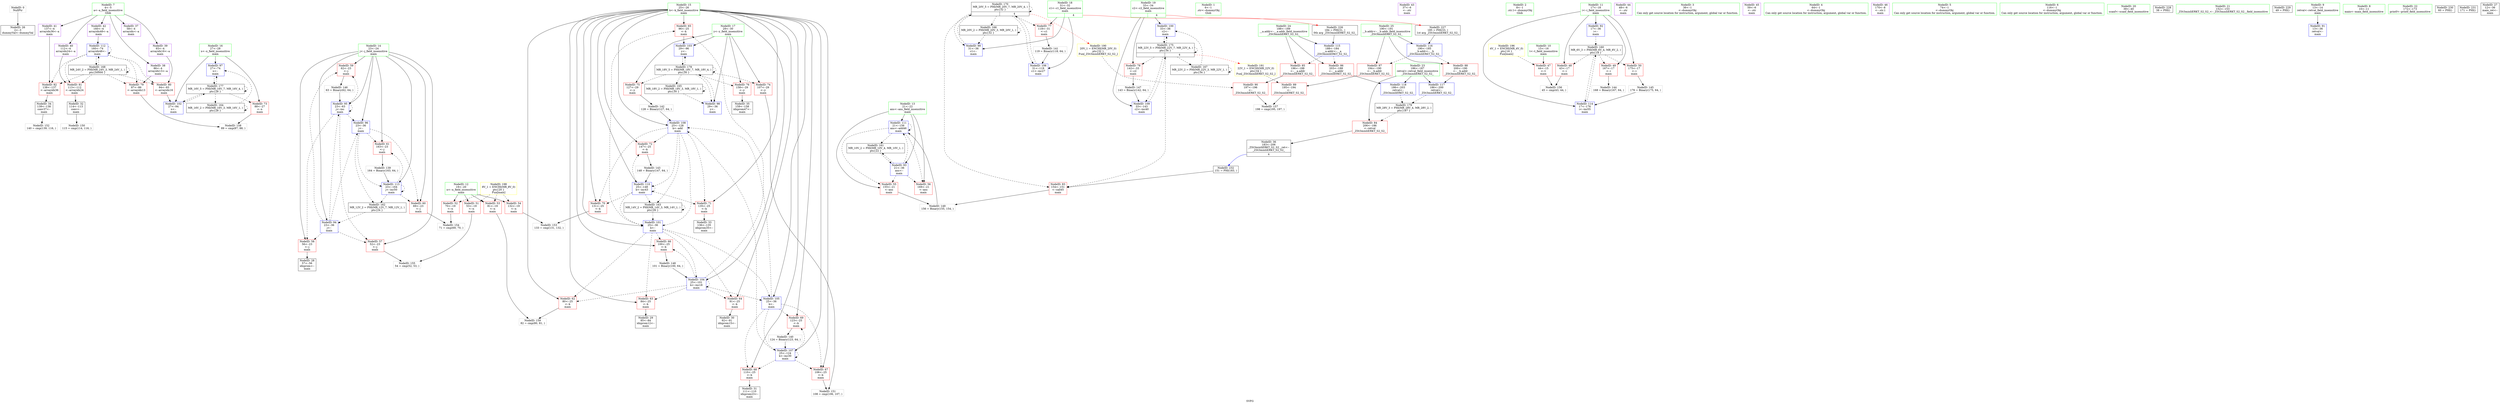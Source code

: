 digraph "SVFG" {
	label="SVFG";

	Node0x562db0909210 [shape=record,color=grey,label="{NodeID: 0\nNullPtr}"];
	Node0x562db0909210 -> Node0x562db0925ad0[style=solid];
	Node0x562db0926db0 [shape=record,color=blue,label="{NodeID: 97\n27\<--74\nx\<--\nmain\n}"];
	Node0x562db0926db0 -> Node0x562db093a9a0[style=dashed];
	Node0x562db0909bd0 [shape=record,color=green,label="{NodeID: 14\n23\<--24\nj\<--j_field_insensitive\nmain\n}"];
	Node0x562db0909bd0 -> Node0x562db0928450[style=solid];
	Node0x562db0909bd0 -> Node0x562db0928520[style=solid];
	Node0x562db0909bd0 -> Node0x562db09285f0[style=solid];
	Node0x562db0909bd0 -> Node0x562db09286c0[style=solid];
	Node0x562db0909bd0 -> Node0x562db0928790[style=solid];
	Node0x562db0909bd0 -> Node0x562db092a260[style=solid];
	Node0x562db0909bd0 -> Node0x562db092a330[style=solid];
	Node0x562db0909bd0 -> Node0x562db0926ce0[style=solid];
	Node0x562db0909bd0 -> Node0x562db092ba00[style=solid];
	Node0x562db092b860 [shape=record,color=blue,label="{NodeID: 111\n21\<--156\nans\<--add46\nmain\n}"];
	Node0x562db092b860 -> Node0x562db09282b0[style=dashed];
	Node0x562db092b860 -> Node0x562db0928380[style=dashed];
	Node0x562db092b860 -> Node0x562db092b860[style=dashed];
	Node0x562db092b860 -> Node0x562db09359a0[style=dashed];
	Node0x562db0925ca0 [shape=record,color=black,label="{NodeID: 28\n57\<--56\nidxprom\<--\nmain\n}"];
	Node0x562db0926800 [shape=record,color=purple,label="{NodeID: 42\n160\<--4\narrayidx48\<--a\nmain\n}"];
	Node0x562db0926800 -> Node0x562db092b930[style=solid];
	Node0x562db092dab0 [shape=record,color=grey,label="{NodeID: 139\n164 = Binary(163, 64, )\n}"];
	Node0x562db092dab0 -> Node0x562db092ba00[style=solid];
	Node0x562db0928380 [shape=record,color=red,label="{NodeID: 56\n169\<--21\n\<--ans\nmain\n}"];
	Node0x562db092ef70 [shape=record,color=grey,label="{NodeID: 153\n133 = cmp(131, 132, )\n}"];
	Node0x562db0928ee0 [shape=record,color=red,label="{NodeID: 70\n131\<--25\n\<--k\nmain\n}"];
	Node0x562db0928ee0 -> Node0x562db092ef70[style=solid];
	Node0x562db09377a0 [shape=record,color=black,label="{NodeID: 167\nMR_22V_2 = PHI(MR_22V_3, MR_22V_1, )\npts\{34 \}\n}"];
	Node0x562db09377a0 -> Node0x562db0927020[style=dashed];
	Node0x562db09377a0 -> Node0x562db09377a0[style=dashed];
	Node0x562db0929a40 [shape=record,color=red,label="{NodeID: 84\n206\<--186\n\<--retval\n_ZSt3minIiERKT_S2_S2_\n}"];
	Node0x562db0929a40 -> Node0x562db0926320[style=solid];
	Node0x562db0908a50 [shape=record,color=green,label="{NodeID: 1\n6\<--1\n.str\<--dummyObj\nGlob }"];
	Node0x562db0926e80 [shape=record,color=blue,label="{NodeID: 98\n29\<--36\ny\<--\nmain\n}"];
	Node0x562db0926e80 -> Node0x562db093aea0[style=dashed];
	Node0x562db0925270 [shape=record,color=green,label="{NodeID: 15\n25\<--26\nk\<--k_field_insensitive\nmain\n}"];
	Node0x562db0925270 -> Node0x562db0928860[style=solid];
	Node0x562db0925270 -> Node0x562db0928930[style=solid];
	Node0x562db0925270 -> Node0x562db0928a00[style=solid];
	Node0x562db0925270 -> Node0x562db0928ad0[style=solid];
	Node0x562db0925270 -> Node0x562db0928ba0[style=solid];
	Node0x562db0925270 -> Node0x562db0928c70[style=solid];
	Node0x562db0925270 -> Node0x562db0928d40[style=solid];
	Node0x562db0925270 -> Node0x562db0928e10[style=solid];
	Node0x562db0925270 -> Node0x562db0928ee0[style=solid];
	Node0x562db0925270 -> Node0x562db0928fb0[style=solid];
	Node0x562db0925270 -> Node0x562db0929080[style=solid];
	Node0x562db0925270 -> Node0x562db09270f0[style=solid];
	Node0x562db0925270 -> Node0x562db0927360[style=solid];
	Node0x562db0925270 -> Node0x562db0927430[style=solid];
	Node0x562db0925270 -> Node0x562db092b520[style=solid];
	Node0x562db0925270 -> Node0x562db092b5f0[style=solid];
	Node0x562db0925270 -> Node0x562db092b790[style=solid];
	Node0x562db092b930 [shape=record,color=blue,label="{NodeID: 112\n160\<--74\narrayidx48\<--\nmain\n}"];
	Node0x562db092b930 -> Node0x562db0929630[style=dashed];
	Node0x562db092b930 -> Node0x562db0929700[style=dashed];
	Node0x562db092b930 -> Node0x562db09297d0[style=dashed];
	Node0x562db092b930 -> Node0x562db09298a0[style=dashed];
	Node0x562db092b930 -> Node0x562db092b930[style=dashed];
	Node0x562db092b930 -> Node0x562db0937ca0[style=dashed];
	Node0x562db0925d70 [shape=record,color=black,label="{NodeID: 29\n85\<--84\nidxprom12\<--\nmain\n}"];
	Node0x562db09268d0 [shape=record,color=purple,label="{NodeID: 43\n37\<--6\n\<--.str\nmain\n}"];
	Node0x562db092dbf0 [shape=record,color=grey,label="{NodeID: 140\n124 = Binary(123, 64, )\n}"];
	Node0x562db092dbf0 -> Node0x562db092b520[style=solid];
	Node0x562db0928450 [shape=record,color=red,label="{NodeID: 57\n52\<--23\n\<--j\nmain\n}"];
	Node0x562db0928450 -> Node0x562db092f270[style=solid];
	Node0x562db092f0f0 [shape=record,color=grey,label="{NodeID: 154\n71 = cmp(69, 70, )\n}"];
	Node0x562db0928fb0 [shape=record,color=red,label="{NodeID: 71\n135\<--25\n\<--k\nmain\n}"];
	Node0x562db0928fb0 -> Node0x562db09260b0[style=solid];
	Node0x562db0937ca0 [shape=record,color=black,label="{NodeID: 168\nMR_24V_2 = PHI(MR_24V_3, MR_24V_1, )\npts\{50000 \}\n}"];
	Node0x562db0937ca0 -> Node0x562db0929630[style=dashed];
	Node0x562db0937ca0 -> Node0x562db0929700[style=dashed];
	Node0x562db0937ca0 -> Node0x562db09297d0[style=dashed];
	Node0x562db0937ca0 -> Node0x562db09298a0[style=dashed];
	Node0x562db0937ca0 -> Node0x562db092b930[style=dashed];
	Node0x562db0937ca0 -> Node0x562db0937ca0[style=dashed];
	Node0x562db0929b10 [shape=record,color=red,label="{NodeID: 85\n196\<--188\n\<--__a.addr\n_ZSt3minIiERKT_S2_S2_\n}"];
	Node0x562db0929b10 -> Node0x562db0929f20[style=solid];
	Node0x562db09080d0 [shape=record,color=green,label="{NodeID: 2\n8\<--1\n.str.1\<--dummyObj\nGlob }"];
	Node0x562db0926f50 [shape=record,color=blue,label="{NodeID: 99\n31\<--36\nc1\<--\nmain\n}"];
	Node0x562db0926f50 -> Node0x562db09386a0[style=dashed];
	Node0x562db0925300 [shape=record,color=green,label="{NodeID: 16\n27\<--28\nx\<--x_field_insensitive\nmain\n}"];
	Node0x562db0925300 -> Node0x562db0929150[style=solid];
	Node0x562db0925300 -> Node0x562db0926db0[style=solid];
	Node0x562db0925300 -> Node0x562db09271c0[style=solid];
	Node0x562db092a7b0 [shape=record,color=yellow,style=double,label="{NodeID: 196\n4V_1 = ENCHI(MR_4V_0)\npts\{16 \}\nFun[main]}"];
	Node0x562db092a7b0 -> Node0x562db0926c10[style=dashed];
	Node0x562db092ba00 [shape=record,color=blue,label="{NodeID: 113\n23\<--164\nj\<--inc50\nmain\n}"];
	Node0x562db092ba00 -> Node0x562db09286c0[style=dashed];
	Node0x562db092ba00 -> Node0x562db0928790[style=dashed];
	Node0x562db092ba00 -> Node0x562db092ba00[style=dashed];
	Node0x562db092ba00 -> Node0x562db0935ea0[style=dashed];
	Node0x562db0925e40 [shape=record,color=black,label="{NodeID: 30\n92\<--91\nidxprom15\<--\nmain\n}"];
	Node0x562db09269a0 [shape=record,color=purple,label="{NodeID: 44\n48\<--6\n\<--.str\nmain\n}"];
	Node0x562db092dd70 [shape=record,color=grey,label="{NodeID: 141\n119 = Binary(118, 64, )\n}"];
	Node0x562db092dd70 -> Node0x562db092b450[style=solid];
	Node0x562db0928520 [shape=record,color=red,label="{NodeID: 58\n56\<--23\n\<--j\nmain\n}"];
	Node0x562db0928520 -> Node0x562db0925ca0[style=solid];
	Node0x562db092f270 [shape=record,color=grey,label="{NodeID: 155\n54 = cmp(52, 53, )\n}"];
	Node0x562db0929080 [shape=record,color=red,label="{NodeID: 72\n147\<--25\n\<--k\nmain\n}"];
	Node0x562db0929080 -> Node0x562db092e070[style=solid];
	Node0x562db0929be0 [shape=record,color=red,label="{NodeID: 86\n203\<--188\n\<--__a.addr\n_ZSt3minIiERKT_S2_S2_\n}"];
	Node0x562db0929be0 -> Node0x562db092be10[style=solid];
	Node0x562db0908160 [shape=record,color=green,label="{NodeID: 3\n36\<--1\n\<--dummyObj\nCan only get source location for instruction, argument, global var or function.}"];
	Node0x562db0927020 [shape=record,color=blue,label="{NodeID: 100\n33\<--36\nc2\<--\nmain\n}"];
	Node0x562db0927020 -> Node0x562db0939fa0[style=dashed];
	Node0x562db0925390 [shape=record,color=green,label="{NodeID: 17\n29\<--30\ny\<--y_field_insensitive\nmain\n}"];
	Node0x562db0925390 -> Node0x562db0929220[style=solid];
	Node0x562db0925390 -> Node0x562db09292f0[style=solid];
	Node0x562db0925390 -> Node0x562db09293c0[style=solid];
	Node0x562db0925390 -> Node0x562db0926e80[style=solid];
	Node0x562db0925390 -> Node0x562db0927290[style=solid];
	Node0x562db092bad0 [shape=record,color=blue,label="{NodeID: 114\n17\<--176\ni\<--inc55\nmain\n}"];
	Node0x562db092bad0 -> Node0x562db09354a0[style=dashed];
	Node0x562db0925f10 [shape=record,color=black,label="{NodeID: 31\n111\<--110\nidxprom23\<--\nmain\n}"];
	Node0x562db0926a70 [shape=record,color=purple,label="{NodeID: 45\n59\<--6\n\<--.str\nmain\n}"];
	Node0x562db092def0 [shape=record,color=grey,label="{NodeID: 142\n128 = Binary(127, 64, )\n}"];
	Node0x562db092def0 -> Node0x562db092b5f0[style=solid];
	Node0x562db09285f0 [shape=record,color=red,label="{NodeID: 59\n62\<--23\n\<--j\nmain\n}"];
	Node0x562db09285f0 -> Node0x562db092e4f0[style=solid];
	Node0x562db092f3f0 [shape=record,color=grey,label="{NodeID: 156\n45 = cmp(43, 44, )\n}"];
	Node0x562db0929150 [shape=record,color=red,label="{NodeID: 73\n88\<--27\n\<--x\nmain\n}"];
	Node0x562db0929150 -> Node0x562db092f6f0[style=solid];
	Node0x562db09386a0 [shape=record,color=black,label="{NodeID: 170\nMR_20V_5 = PHI(MR_20V_7, MR_20V_4, )\npts\{32 \}\n|{|<s6>4}}"];
	Node0x562db09386a0 -> Node0x562db0929490[style=dashed];
	Node0x562db09386a0 -> Node0x562db0929970[style=dashed];
	Node0x562db09386a0 -> Node0x562db0926f50[style=dashed];
	Node0x562db09386a0 -> Node0x562db092b450[style=dashed];
	Node0x562db09386a0 -> Node0x562db09372a0[style=dashed];
	Node0x562db09386a0 -> Node0x562db09386a0[style=dashed];
	Node0x562db09386a0:s6 -> Node0x562db093eea0[style=dashed,color=red];
	Node0x562db0929cb0 [shape=record,color=red,label="{NodeID: 87\n194\<--190\n\<--__b.addr\n_ZSt3minIiERKT_S2_S2_\n}"];
	Node0x562db0929cb0 -> Node0x562db0929e50[style=solid];
	Node0x562db0908340 [shape=record,color=green,label="{NodeID: 4\n64\<--1\n\<--dummyObj\nCan only get source location for instruction, argument, global var or function.}"];
	Node0x562db09270f0 [shape=record,color=blue,label="{NodeID: 101\n25\<--36\nk\<--\nmain\n}"];
	Node0x562db09270f0 -> Node0x562db0928860[style=dashed];
	Node0x562db09270f0 -> Node0x562db0928930[style=dashed];
	Node0x562db09270f0 -> Node0x562db0928a00[style=dashed];
	Node0x562db09270f0 -> Node0x562db0928ad0[style=dashed];
	Node0x562db09270f0 -> Node0x562db0928ba0[style=dashed];
	Node0x562db09270f0 -> Node0x562db0927360[style=dashed];
	Node0x562db09270f0 -> Node0x562db0927430[style=dashed];
	Node0x562db0925420 [shape=record,color=green,label="{NodeID: 18\n31\<--32\nc1\<--c1_field_insensitive\nmain\n|{|<s3>4}}"];
	Node0x562db0925420 -> Node0x562db0929490[style=solid];
	Node0x562db0925420 -> Node0x562db0926f50[style=solid];
	Node0x562db0925420 -> Node0x562db092b450[style=solid];
	Node0x562db0925420:s3 -> Node0x562db075b7b0[style=solid,color=red];
	Node0x562db092a970 [shape=record,color=yellow,style=double,label="{NodeID: 198\n8V_1 = ENCHI(MR_8V_0)\npts\{20 \}\nFun[main]}"];
	Node0x562db092a970 -> Node0x562db0927f70[style=dashed];
	Node0x562db092a970 -> Node0x562db0928040[style=dashed];
	Node0x562db092a970 -> Node0x562db0928110[style=dashed];
	Node0x562db092a970 -> Node0x562db09281e0[style=dashed];
	Node0x562db092bba0 [shape=record,color=blue,label="{NodeID: 115\n188\<--184\n__a.addr\<--__a\n_ZSt3minIiERKT_S2_S2_\n}"];
	Node0x562db092bba0 -> Node0x562db0929b10[style=dashed];
	Node0x562db092bba0 -> Node0x562db0929be0[style=dashed];
	Node0x562db0925fe0 [shape=record,color=black,label="{NodeID: 32\n114\<--113\nconv\<--\nmain\n}"];
	Node0x562db0925fe0 -> Node0x562db092eaf0[style=solid];
	Node0x562db0926b40 [shape=record,color=purple,label="{NodeID: 46\n170\<--8\n\<--.str.1\nmain\n}"];
	Node0x562db075b7b0 [shape=record,color=black,label="{NodeID: 226\n184 = PHI(31, )\n0th arg _ZSt3minIiERKT_S2_S2_ }"];
	Node0x562db075b7b0 -> Node0x562db092bba0[style=solid];
	Node0x562db092e070 [shape=record,color=grey,label="{NodeID: 143\n148 = Binary(147, 64, )\n}"];
	Node0x562db092e070 -> Node0x562db092b790[style=solid];
	Node0x562db09286c0 [shape=record,color=red,label="{NodeID: 60\n69\<--23\n\<--j\nmain\n}"];
	Node0x562db09286c0 -> Node0x562db092f0f0[style=solid];
	Node0x562db092f570 [shape=record,color=grey,label="{NodeID: 157\n198 = cmp(195, 197, )\n}"];
	Node0x562db0929220 [shape=record,color=red,label="{NodeID: 74\n107\<--29\n\<--y\nmain\n}"];
	Node0x562db0929220 -> Node0x562db092ec70[style=solid];
	Node0x562db0929d80 [shape=record,color=red,label="{NodeID: 88\n200\<--190\n\<--__b.addr\n_ZSt3minIiERKT_S2_S2_\n}"];
	Node0x562db0929d80 -> Node0x562db092bd40[style=solid];
	Node0x562db09083d0 [shape=record,color=green,label="{NodeID: 5\n74\<--1\n\<--dummyObj\nCan only get source location for instruction, argument, global var or function.}"];
	Node0x562db09271c0 [shape=record,color=blue,label="{NodeID: 102\n27\<--94\nx\<--\nmain\n}"];
	Node0x562db09271c0 -> Node0x562db093a9a0[style=dashed];
	Node0x562db09254f0 [shape=record,color=green,label="{NodeID: 19\n33\<--34\nc2\<--c2_field_insensitive\nmain\n|{|<s3>4}}"];
	Node0x562db09254f0 -> Node0x562db0929560[style=solid];
	Node0x562db09254f0 -> Node0x562db0927020[style=solid];
	Node0x562db09254f0 -> Node0x562db092b6c0[style=solid];
	Node0x562db09254f0:s3 -> Node0x562db094e200[style=solid,color=red];
	Node0x562db092bc70 [shape=record,color=blue,label="{NodeID: 116\n190\<--185\n__b.addr\<--__b\n_ZSt3minIiERKT_S2_S2_\n}"];
	Node0x562db092bc70 -> Node0x562db0929cb0[style=dashed];
	Node0x562db092bc70 -> Node0x562db0929d80[style=dashed];
	Node0x562db09260b0 [shape=record,color=black,label="{NodeID: 33\n136\<--135\nidxprom35\<--\nmain\n}"];
	Node0x562db0926c10 [shape=record,color=red,label="{NodeID: 47\n44\<--15\n\<--t\nmain\n}"];
	Node0x562db0926c10 -> Node0x562db092f3f0[style=solid];
	Node0x562db094e200 [shape=record,color=black,label="{NodeID: 227\n185 = PHI(33, )\n1st arg _ZSt3minIiERKT_S2_S2_ }"];
	Node0x562db094e200 -> Node0x562db092bc70[style=solid];
	Node0x562db092e1f0 [shape=record,color=grey,label="{NodeID: 144\n168 = Binary(167, 64, )\n}"];
	Node0x562db0928790 [shape=record,color=red,label="{NodeID: 61\n163\<--23\n\<--j\nmain\n}"];
	Node0x562db0928790 -> Node0x562db092dab0[style=solid];
	Node0x562db092f6f0 [shape=record,color=grey,label="{NodeID: 158\n89 = cmp(87, 88, )\n}"];
	Node0x562db09292f0 [shape=record,color=red,label="{NodeID: 75\n127\<--29\n\<--y\nmain\n}"];
	Node0x562db09292f0 -> Node0x562db092def0[style=solid];
	Node0x562db0929e50 [shape=record,color=red,label="{NodeID: 89\n195\<--194\n\<--\n_ZSt3minIiERKT_S2_S2_\n}"];
	Node0x562db0929e50 -> Node0x562db092f570[style=solid];
	Node0x562db0908460 [shape=record,color=green,label="{NodeID: 6\n116\<--1\n\<--dummyObj\nCan only get source location for instruction, argument, global var or function.}"];
	Node0x562db0927290 [shape=record,color=blue,label="{NodeID: 103\n29\<--96\ny\<--\nmain\n}"];
	Node0x562db0927290 -> Node0x562db093aea0[style=dashed];
	Node0x562db09255c0 [shape=record,color=green,label="{NodeID: 20\n39\<--40\nscanf\<--scanf_field_insensitive\n}"];
	Node0x562db092bd40 [shape=record,color=blue,label="{NodeID: 117\n186\<--200\nretval\<--\n_ZSt3minIiERKT_S2_S2_\n}"];
	Node0x562db092bd40 -> Node0x562db093b3a0[style=dashed];
	Node0x562db0926180 [shape=record,color=black,label="{NodeID: 34\n139\<--138\nconv37\<--\nmain\n}"];
	Node0x562db0926180 -> Node0x562db092edf0[style=solid];
	Node0x562db0927d00 [shape=record,color=red,label="{NodeID: 48\n43\<--17\n\<--i\nmain\n}"];
	Node0x562db0927d00 -> Node0x562db092f3f0[style=solid];
	Node0x562db094ed10 [shape=record,color=black,label="{NodeID: 228\n38 = PHI()\n}"];
	Node0x562db092e370 [shape=record,color=grey,label="{NodeID: 145\n176 = Binary(175, 64, )\n}"];
	Node0x562db092e370 -> Node0x562db092bad0[style=solid];
	Node0x562db0928860 [shape=record,color=red,label="{NodeID: 62\n80\<--25\n\<--k\nmain\n}"];
	Node0x562db0928860 -> Node0x562db092f870[style=solid];
	Node0x562db092f870 [shape=record,color=grey,label="{NodeID: 159\n82 = cmp(80, 81, )\n}"];
	Node0x562db09293c0 [shape=record,color=red,label="{NodeID: 76\n158\<--29\n\<--y\nmain\n}"];
	Node0x562db09293c0 -> Node0x562db0926250[style=solid];
	Node0x562db0929f20 [shape=record,color=red,label="{NodeID: 90\n197\<--196\n\<--\n_ZSt3minIiERKT_S2_S2_\n}"];
	Node0x562db0929f20 -> Node0x562db092f570[style=solid];
	Node0x562db09084f0 [shape=record,color=green,label="{NodeID: 7\n4\<--5\na\<--a_field_insensitive\nGlob }"];
	Node0x562db09084f0 -> Node0x562db09263f0[style=solid];
	Node0x562db09084f0 -> Node0x562db09264c0[style=solid];
	Node0x562db09084f0 -> Node0x562db0926590[style=solid];
	Node0x562db09084f0 -> Node0x562db0926660[style=solid];
	Node0x562db09084f0 -> Node0x562db0926730[style=solid];
	Node0x562db09084f0 -> Node0x562db0926800[style=solid];
	Node0x562db0927360 [shape=record,color=blue,label="{NodeID: 104\n25\<--101\nk\<--inc18\nmain\n}"];
	Node0x562db0927360 -> Node0x562db0928860[style=dashed];
	Node0x562db0927360 -> Node0x562db0928930[style=dashed];
	Node0x562db0927360 -> Node0x562db0928a00[style=dashed];
	Node0x562db0927360 -> Node0x562db0928ad0[style=dashed];
	Node0x562db0927360 -> Node0x562db0928ba0[style=dashed];
	Node0x562db0927360 -> Node0x562db0927360[style=dashed];
	Node0x562db0927360 -> Node0x562db0927430[style=dashed];
	Node0x562db0925690 [shape=record,color=green,label="{NodeID: 21\n152\<--153\n_ZSt3minIiERKT_S2_S2_\<--_ZSt3minIiERKT_S2_S2__field_insensitive\n}"];
	Node0x562db092be10 [shape=record,color=blue,label="{NodeID: 118\n186\<--203\nretval\<--\n_ZSt3minIiERKT_S2_S2_\n}"];
	Node0x562db092be10 -> Node0x562db093b3a0[style=dashed];
	Node0x562db0926250 [shape=record,color=black,label="{NodeID: 35\n159\<--158\nidxprom47\<--\nmain\n}"];
	Node0x562db0927dd0 [shape=record,color=red,label="{NodeID: 49\n167\<--17\n\<--i\nmain\n}"];
	Node0x562db0927dd0 -> Node0x562db092e1f0[style=solid];
	Node0x562db094ee10 [shape=record,color=black,label="{NodeID: 229\n49 = PHI()\n}"];
	Node0x562db092e4f0 [shape=record,color=grey,label="{NodeID: 146\n63 = Binary(62, 64, )\n}"];
	Node0x562db092e4f0 -> Node0x562db092a330[style=solid];
	Node0x562db0928930 [shape=record,color=red,label="{NodeID: 63\n84\<--25\n\<--k\nmain\n}"];
	Node0x562db0928930 -> Node0x562db0925d70[style=solid];
	Node0x562db09354a0 [shape=record,color=black,label="{NodeID: 160\nMR_6V_3 = PHI(MR_6V_4, MR_6V_2, )\npts\{18 \}\n}"];
	Node0x562db09354a0 -> Node0x562db0927d00[style=dashed];
	Node0x562db09354a0 -> Node0x562db0927dd0[style=dashed];
	Node0x562db09354a0 -> Node0x562db0927ea0[style=dashed];
	Node0x562db09354a0 -> Node0x562db092bad0[style=dashed];
	Node0x562db0929490 [shape=record,color=red,label="{NodeID: 77\n118\<--31\n\<--c1\nmain\n}"];
	Node0x562db0929490 -> Node0x562db092dd70[style=solid];
	Node0x562db0929ff0 [shape=record,color=blue,label="{NodeID: 91\n13\<--36\nretval\<--\nmain\n}"];
	Node0x562db0909870 [shape=record,color=green,label="{NodeID: 8\n10\<--11\nmain\<--main_field_insensitive\n}"];
	Node0x562db0927430 [shape=record,color=blue,label="{NodeID: 105\n25\<--36\nk\<--\nmain\n}"];
	Node0x562db0927430 -> Node0x562db0928c70[style=dashed];
	Node0x562db0927430 -> Node0x562db0928d40[style=dashed];
	Node0x562db0927430 -> Node0x562db0928e10[style=dashed];
	Node0x562db0927430 -> Node0x562db092b520[style=dashed];
	Node0x562db0927430 -> Node0x562db092b5f0[style=dashed];
	Node0x562db0925760 [shape=record,color=green,label="{NodeID: 22\n172\<--173\nprintf\<--printf_field_insensitive\n}"];
	Node0x562db0926320 [shape=record,color=black,label="{NodeID: 36\n183\<--206\n_ZSt3minIiERKT_S2_S2__ret\<--\n_ZSt3minIiERKT_S2_S2_\n|{<s0>4}}"];
	Node0x562db0926320:s0 -> Node0x562db094f110[style=solid,color=blue];
	Node0x562db0927ea0 [shape=record,color=red,label="{NodeID: 50\n175\<--17\n\<--i\nmain\n}"];
	Node0x562db0927ea0 -> Node0x562db092e370[style=solid];
	Node0x562db094ef10 [shape=record,color=black,label="{NodeID: 230\n60 = PHI()\n}"];
	Node0x562db092e670 [shape=record,color=grey,label="{NodeID: 147\n143 = Binary(142, 64, )\n}"];
	Node0x562db092e670 -> Node0x562db092b6c0[style=solid];
	Node0x562db0928a00 [shape=record,color=red,label="{NodeID: 64\n91\<--25\n\<--k\nmain\n}"];
	Node0x562db0928a00 -> Node0x562db0925e40[style=solid];
	Node0x562db09359a0 [shape=record,color=black,label="{NodeID: 161\nMR_10V_2 = PHI(MR_10V_4, MR_10V_1, )\npts\{22 \}\n}"];
	Node0x562db09359a0 -> Node0x562db092a190[style=dashed];
	Node0x562db0929560 [shape=record,color=red,label="{NodeID: 78\n142\<--33\n\<--c2\nmain\n}"];
	Node0x562db0929560 -> Node0x562db092e670[style=solid];
	Node0x562db0939fa0 [shape=record,color=black,label="{NodeID: 175\nMR_22V_5 = PHI(MR_22V_7, MR_22V_4, )\npts\{34 \}\n|{|<s6>4}}"];
	Node0x562db0939fa0 -> Node0x562db0929560[style=dashed];
	Node0x562db0939fa0 -> Node0x562db0929970[style=dashed];
	Node0x562db0939fa0 -> Node0x562db0927020[style=dashed];
	Node0x562db0939fa0 -> Node0x562db092b6c0[style=dashed];
	Node0x562db0939fa0 -> Node0x562db09377a0[style=dashed];
	Node0x562db0939fa0 -> Node0x562db0939fa0[style=dashed];
	Node0x562db0939fa0:s6 -> Node0x562db093f9c0[style=dashed,color=red];
	Node0x562db092a0c0 [shape=record,color=blue,label="{NodeID: 92\n17\<--36\ni\<--\nmain\n}"];
	Node0x562db092a0c0 -> Node0x562db09354a0[style=dashed];
	Node0x562db0909900 [shape=record,color=green,label="{NodeID: 9\n13\<--14\nretval\<--retval_field_insensitive\nmain\n}"];
	Node0x562db0909900 -> Node0x562db0929ff0[style=solid];
	Node0x562db092b450 [shape=record,color=blue,label="{NodeID: 106\n31\<--119\nc1\<--inc27\nmain\n}"];
	Node0x562db092b450 -> Node0x562db09386a0[style=dashed];
	Node0x562db0925860 [shape=record,color=green,label="{NodeID: 23\n186\<--187\nretval\<--retval_field_insensitive\n_ZSt3minIiERKT_S2_S2_\n}"];
	Node0x562db0925860 -> Node0x562db0929a40[style=solid];
	Node0x562db0925860 -> Node0x562db092bd40[style=solid];
	Node0x562db0925860 -> Node0x562db092be10[style=solid];
	Node0x562db09263f0 [shape=record,color=purple,label="{NodeID: 37\n58\<--4\narrayidx\<--a\nmain\n}"];
	Node0x562db0927f70 [shape=record,color=red,label="{NodeID: 51\n53\<--19\n\<--n\nmain\n}"];
	Node0x562db0927f70 -> Node0x562db092f270[style=solid];
	Node0x562db094f010 [shape=record,color=black,label="{NodeID: 231\n171 = PHI()\n}"];
	Node0x562db092e7f0 [shape=record,color=grey,label="{NodeID: 148\n101 = Binary(100, 64, )\n}"];
	Node0x562db092e7f0 -> Node0x562db0927360[style=solid];
	Node0x562db0928ad0 [shape=record,color=red,label="{NodeID: 65\n96\<--25\n\<--k\nmain\n}"];
	Node0x562db0928ad0 -> Node0x562db0927290[style=solid];
	Node0x562db0935ea0 [shape=record,color=black,label="{NodeID: 162\nMR_12V_2 = PHI(MR_12V_7, MR_12V_1, )\npts\{24 \}\n}"];
	Node0x562db0935ea0 -> Node0x562db092a260[style=dashed];
	Node0x562db0929630 [shape=record,color=red,label="{NodeID: 79\n87\<--86\n\<--arrayidx13\nmain\n}"];
	Node0x562db0929630 -> Node0x562db092f6f0[style=solid];
	Node0x562db092a190 [shape=record,color=blue,label="{NodeID: 93\n21\<--36\nans\<--\nmain\n}"];
	Node0x562db092a190 -> Node0x562db09282b0[style=dashed];
	Node0x562db092a190 -> Node0x562db0928380[style=dashed];
	Node0x562db092a190 -> Node0x562db092b860[style=dashed];
	Node0x562db092a190 -> Node0x562db09359a0[style=dashed];
	Node0x562db0909990 [shape=record,color=green,label="{NodeID: 10\n15\<--16\nt\<--t_field_insensitive\nmain\n}"];
	Node0x562db0909990 -> Node0x562db0926c10[style=solid];
	Node0x562db093eea0 [shape=record,color=yellow,style=double,label="{NodeID: 190\n20V_1 = ENCHI(MR_20V_0)\npts\{32 \}\nFun[_ZSt3minIiERKT_S2_S2_]}"];
	Node0x562db093eea0 -> Node0x562db0929f20[style=dashed];
	Node0x562db092b520 [shape=record,color=blue,label="{NodeID: 107\n25\<--124\nk\<--inc30\nmain\n}"];
	Node0x562db092b520 -> Node0x562db0928c70[style=dashed];
	Node0x562db092b520 -> Node0x562db0928d40[style=dashed];
	Node0x562db092b520 -> Node0x562db0928e10[style=dashed];
	Node0x562db092b520 -> Node0x562db092b520[style=dashed];
	Node0x562db092b520 -> Node0x562db092b5f0[style=dashed];
	Node0x562db0925930 [shape=record,color=green,label="{NodeID: 24\n188\<--189\n__a.addr\<--__a.addr_field_insensitive\n_ZSt3minIiERKT_S2_S2_\n}"];
	Node0x562db0925930 -> Node0x562db0929b10[style=solid];
	Node0x562db0925930 -> Node0x562db0929be0[style=solid];
	Node0x562db0925930 -> Node0x562db092bba0[style=solid];
	Node0x562db09264c0 [shape=record,color=purple,label="{NodeID: 38\n86\<--4\narrayidx13\<--a\nmain\n}"];
	Node0x562db09264c0 -> Node0x562db0929630[style=solid];
	Node0x562db0928040 [shape=record,color=red,label="{NodeID: 52\n70\<--19\n\<--n\nmain\n}"];
	Node0x562db0928040 -> Node0x562db092f0f0[style=solid];
	Node0x562db094f110 [shape=record,color=black,label="{NodeID: 232\n151 = PHI(183, )\n}"];
	Node0x562db094f110 -> Node0x562db0929970[style=solid];
	Node0x562db092e970 [shape=record,color=grey,label="{NodeID: 149\n156 = Binary(155, 154, )\n}"];
	Node0x562db092e970 -> Node0x562db092b860[style=solid];
	Node0x562db0928ba0 [shape=record,color=red,label="{NodeID: 66\n100\<--25\n\<--k\nmain\n}"];
	Node0x562db0928ba0 -> Node0x562db092e7f0[style=solid];
	Node0x562db09363a0 [shape=record,color=black,label="{NodeID: 163\nMR_14V_2 = PHI(MR_14V_3, MR_14V_1, )\npts\{26 \}\n}"];
	Node0x562db09363a0 -> Node0x562db09270f0[style=dashed];
	Node0x562db09363a0 -> Node0x562db09363a0[style=dashed];
	Node0x562db0929700 [shape=record,color=red,label="{NodeID: 80\n94\<--93\n\<--arrayidx16\nmain\n}"];
	Node0x562db0929700 -> Node0x562db09271c0[style=solid];
	Node0x562db093a9a0 [shape=record,color=black,label="{NodeID: 177\nMR_16V_5 = PHI(MR_16V_7, MR_16V_4, )\npts\{28 \}\n}"];
	Node0x562db093a9a0 -> Node0x562db0929150[style=dashed];
	Node0x562db093a9a0 -> Node0x562db0926db0[style=dashed];
	Node0x562db093a9a0 -> Node0x562db09271c0[style=dashed];
	Node0x562db093a9a0 -> Node0x562db09368a0[style=dashed];
	Node0x562db093a9a0 -> Node0x562db093a9a0[style=dashed];
	Node0x562db092a260 [shape=record,color=blue,label="{NodeID: 94\n23\<--36\nj\<--\nmain\n}"];
	Node0x562db092a260 -> Node0x562db0928450[style=dashed];
	Node0x562db092a260 -> Node0x562db0928520[style=dashed];
	Node0x562db092a260 -> Node0x562db09285f0[style=dashed];
	Node0x562db092a260 -> Node0x562db092a330[style=dashed];
	Node0x562db092a260 -> Node0x562db0926ce0[style=dashed];
	Node0x562db0909a20 [shape=record,color=green,label="{NodeID: 11\n17\<--18\ni\<--i_field_insensitive\nmain\n}"];
	Node0x562db0909a20 -> Node0x562db0927d00[style=solid];
	Node0x562db0909a20 -> Node0x562db0927dd0[style=solid];
	Node0x562db0909a20 -> Node0x562db0927ea0[style=solid];
	Node0x562db0909a20 -> Node0x562db092a0c0[style=solid];
	Node0x562db0909a20 -> Node0x562db092bad0[style=solid];
	Node0x562db093f9c0 [shape=record,color=yellow,style=double,label="{NodeID: 191\n22V_1 = ENCHI(MR_22V_0)\npts\{34 \}\nFun[_ZSt3minIiERKT_S2_S2_]}"];
	Node0x562db093f9c0 -> Node0x562db0929e50[style=dashed];
	Node0x562db092b5f0 [shape=record,color=blue,label="{NodeID: 108\n25\<--128\nk\<--add\nmain\n}"];
	Node0x562db092b5f0 -> Node0x562db0928ee0[style=dashed];
	Node0x562db092b5f0 -> Node0x562db0928fb0[style=dashed];
	Node0x562db092b5f0 -> Node0x562db0929080[style=dashed];
	Node0x562db092b5f0 -> Node0x562db09270f0[style=dashed];
	Node0x562db092b5f0 -> Node0x562db092b790[style=dashed];
	Node0x562db092b5f0 -> Node0x562db09363a0[style=dashed];
	Node0x562db0925a00 [shape=record,color=green,label="{NodeID: 25\n190\<--191\n__b.addr\<--__b.addr_field_insensitive\n_ZSt3minIiERKT_S2_S2_\n}"];
	Node0x562db0925a00 -> Node0x562db0929cb0[style=solid];
	Node0x562db0925a00 -> Node0x562db0929d80[style=solid];
	Node0x562db0925a00 -> Node0x562db092bc70[style=solid];
	Node0x562db0926590 [shape=record,color=purple,label="{NodeID: 39\n93\<--4\narrayidx16\<--a\nmain\n}"];
	Node0x562db0926590 -> Node0x562db0929700[style=solid];
	Node0x562db0928110 [shape=record,color=red,label="{NodeID: 53\n81\<--19\n\<--n\nmain\n}"];
	Node0x562db0928110 -> Node0x562db092f870[style=solid];
	Node0x562db092eaf0 [shape=record,color=grey,label="{NodeID: 150\n115 = cmp(114, 116, )\n}"];
	Node0x562db0928c70 [shape=record,color=red,label="{NodeID: 67\n106\<--25\n\<--k\nmain\n}"];
	Node0x562db0928c70 -> Node0x562db092ec70[style=solid];
	Node0x562db09368a0 [shape=record,color=black,label="{NodeID: 164\nMR_16V_2 = PHI(MR_16V_3, MR_16V_1, )\npts\{28 \}\n}"];
	Node0x562db09368a0 -> Node0x562db0926db0[style=dashed];
	Node0x562db09368a0 -> Node0x562db09368a0[style=dashed];
	Node0x562db09297d0 [shape=record,color=red,label="{NodeID: 81\n113\<--112\n\<--arrayidx24\nmain\n}"];
	Node0x562db09297d0 -> Node0x562db0925fe0[style=solid];
	Node0x562db093aea0 [shape=record,color=black,label="{NodeID: 178\nMR_18V_5 = PHI(MR_18V_7, MR_18V_4, )\npts\{30 \}\n}"];
	Node0x562db093aea0 -> Node0x562db0929220[style=dashed];
	Node0x562db093aea0 -> Node0x562db09292f0[style=dashed];
	Node0x562db093aea0 -> Node0x562db09293c0[style=dashed];
	Node0x562db093aea0 -> Node0x562db0926e80[style=dashed];
	Node0x562db093aea0 -> Node0x562db0927290[style=dashed];
	Node0x562db093aea0 -> Node0x562db0936da0[style=dashed];
	Node0x562db093aea0 -> Node0x562db093aea0[style=dashed];
	Node0x562db092a330 [shape=record,color=blue,label="{NodeID: 95\n23\<--63\nj\<--inc\nmain\n}"];
	Node0x562db092a330 -> Node0x562db0928450[style=dashed];
	Node0x562db092a330 -> Node0x562db0928520[style=dashed];
	Node0x562db092a330 -> Node0x562db09285f0[style=dashed];
	Node0x562db092a330 -> Node0x562db092a330[style=dashed];
	Node0x562db092a330 -> Node0x562db0926ce0[style=dashed];
	Node0x562db0909ab0 [shape=record,color=green,label="{NodeID: 12\n19\<--20\nn\<--n_field_insensitive\nmain\n}"];
	Node0x562db0909ab0 -> Node0x562db0927f70[style=solid];
	Node0x562db0909ab0 -> Node0x562db0928040[style=solid];
	Node0x562db0909ab0 -> Node0x562db0928110[style=solid];
	Node0x562db0909ab0 -> Node0x562db09281e0[style=solid];
	Node0x562db092b6c0 [shape=record,color=blue,label="{NodeID: 109\n33\<--143\nc2\<--inc40\nmain\n}"];
	Node0x562db092b6c0 -> Node0x562db0939fa0[style=dashed];
	Node0x562db0925ad0 [shape=record,color=black,label="{NodeID: 26\n2\<--3\ndummyVal\<--dummyVal\n}"];
	Node0x562db0926660 [shape=record,color=purple,label="{NodeID: 40\n112\<--4\narrayidx24\<--a\nmain\n}"];
	Node0x562db0926660 -> Node0x562db09297d0[style=solid];
	Node0x562db09281e0 [shape=record,color=red,label="{NodeID: 54\n132\<--19\n\<--n\nmain\n}"];
	Node0x562db09281e0 -> Node0x562db092ef70[style=solid];
	Node0x562db092ec70 [shape=record,color=grey,label="{NodeID: 151\n108 = cmp(106, 107, )\n}"];
	Node0x562db0928d40 [shape=record,color=red,label="{NodeID: 68\n110\<--25\n\<--k\nmain\n}"];
	Node0x562db0928d40 -> Node0x562db0925f10[style=solid];
	Node0x562db0936da0 [shape=record,color=black,label="{NodeID: 165\nMR_18V_2 = PHI(MR_18V_3, MR_18V_1, )\npts\{30 \}\n}"];
	Node0x562db0936da0 -> Node0x562db0926e80[style=dashed];
	Node0x562db0936da0 -> Node0x562db0936da0[style=dashed];
	Node0x562db09298a0 [shape=record,color=red,label="{NodeID: 82\n138\<--137\n\<--arrayidx36\nmain\n}"];
	Node0x562db09298a0 -> Node0x562db0926180[style=solid];
	Node0x562db093b3a0 [shape=record,color=black,label="{NodeID: 179\nMR_28V_3 = PHI(MR_28V_4, MR_28V_2, )\npts\{187 \}\n}"];
	Node0x562db093b3a0 -> Node0x562db0929a40[style=dashed];
	Node0x562db0926ce0 [shape=record,color=blue,label="{NodeID: 96\n23\<--36\nj\<--\nmain\n}"];
	Node0x562db0926ce0 -> Node0x562db09286c0[style=dashed];
	Node0x562db0926ce0 -> Node0x562db0928790[style=dashed];
	Node0x562db0926ce0 -> Node0x562db092ba00[style=dashed];
	Node0x562db0926ce0 -> Node0x562db0935ea0[style=dashed];
	Node0x562db0909b40 [shape=record,color=green,label="{NodeID: 13\n21\<--22\nans\<--ans_field_insensitive\nmain\n}"];
	Node0x562db0909b40 -> Node0x562db09282b0[style=solid];
	Node0x562db0909b40 -> Node0x562db0928380[style=solid];
	Node0x562db0909b40 -> Node0x562db092a190[style=solid];
	Node0x562db0909b40 -> Node0x562db092b860[style=solid];
	Node0x562db092b790 [shape=record,color=blue,label="{NodeID: 110\n25\<--148\nk\<--inc43\nmain\n}"];
	Node0x562db092b790 -> Node0x562db0928ee0[style=dashed];
	Node0x562db092b790 -> Node0x562db0928fb0[style=dashed];
	Node0x562db092b790 -> Node0x562db0929080[style=dashed];
	Node0x562db092b790 -> Node0x562db09270f0[style=dashed];
	Node0x562db092b790 -> Node0x562db092b790[style=dashed];
	Node0x562db092b790 -> Node0x562db09363a0[style=dashed];
	Node0x562db0925bd0 [shape=record,color=black,label="{NodeID: 27\n12\<--36\nmain_ret\<--\nmain\n}"];
	Node0x562db0926730 [shape=record,color=purple,label="{NodeID: 41\n137\<--4\narrayidx36\<--a\nmain\n}"];
	Node0x562db0926730 -> Node0x562db09298a0[style=solid];
	Node0x562db09282b0 [shape=record,color=red,label="{NodeID: 55\n155\<--21\n\<--ans\nmain\n}"];
	Node0x562db09282b0 -> Node0x562db092e970[style=solid];
	Node0x562db092edf0 [shape=record,color=grey,label="{NodeID: 152\n140 = cmp(139, 116, )\n}"];
	Node0x562db0928e10 [shape=record,color=red,label="{NodeID: 69\n123\<--25\n\<--k\nmain\n}"];
	Node0x562db0928e10 -> Node0x562db092dbf0[style=solid];
	Node0x562db09372a0 [shape=record,color=black,label="{NodeID: 166\nMR_20V_2 = PHI(MR_20V_3, MR_20V_1, )\npts\{32 \}\n}"];
	Node0x562db09372a0 -> Node0x562db0926f50[style=dashed];
	Node0x562db09372a0 -> Node0x562db09372a0[style=dashed];
	Node0x562db0929970 [shape=record,color=red,label="{NodeID: 83\n154\<--151\n\<--call45\nmain\n}"];
	Node0x562db0929970 -> Node0x562db092e970[style=solid];
}
